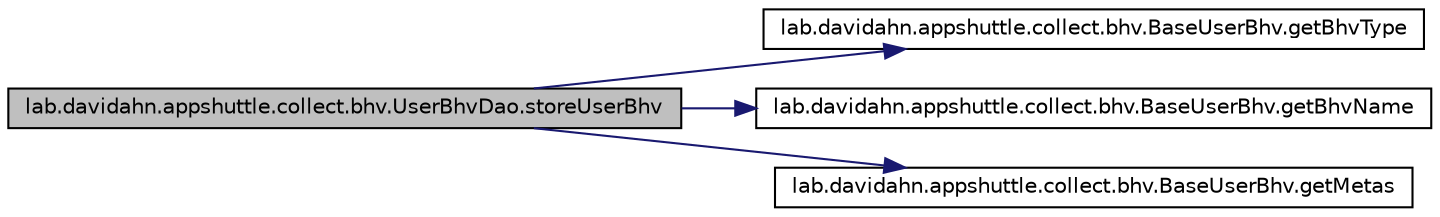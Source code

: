 digraph G
{
 // INTERACTIVE_SVG=YES
  edge [fontname="Helvetica",fontsize="10",labelfontname="Helvetica",labelfontsize="10"];
  node [fontname="Helvetica",fontsize="10",shape=record];
  rankdir="LR";
  Node1 [label="lab.davidahn.appshuttle.collect.bhv.UserBhvDao.storeUserBhv",height=0.2,width=0.4,color="black", fillcolor="grey75", style="filled" fontcolor="black"];
  Node1 -> Node2 [color="midnightblue",fontsize="10",style="solid"];
  Node2 [label="lab.davidahn.appshuttle.collect.bhv.BaseUserBhv.getBhvType",height=0.2,width=0.4,color="black", fillcolor="white", style="filled",URL="$classlab_1_1davidahn_1_1appshuttle_1_1collect_1_1bhv_1_1_base_user_bhv.html#a187a1ad4bab71800fbf104fd0378a4e2"];
  Node1 -> Node3 [color="midnightblue",fontsize="10",style="solid"];
  Node3 [label="lab.davidahn.appshuttle.collect.bhv.BaseUserBhv.getBhvName",height=0.2,width=0.4,color="black", fillcolor="white", style="filled",URL="$classlab_1_1davidahn_1_1appshuttle_1_1collect_1_1bhv_1_1_base_user_bhv.html#ad949185031050c0eba6521d3e6b3eff7"];
  Node1 -> Node4 [color="midnightblue",fontsize="10",style="solid"];
  Node4 [label="lab.davidahn.appshuttle.collect.bhv.BaseUserBhv.getMetas",height=0.2,width=0.4,color="black", fillcolor="white", style="filled",URL="$classlab_1_1davidahn_1_1appshuttle_1_1collect_1_1bhv_1_1_base_user_bhv.html#a90df2cc6d7eb42e460549cfe54e5e9e6"];
}
